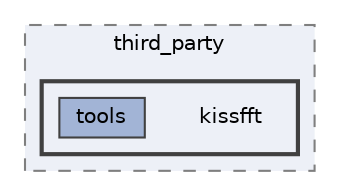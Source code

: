 digraph "Arduino/GetStartedWithMachineLearningOnArduino/tflite-micro-arduino-examples-main/src/third_party/kissfft"
{
 // LATEX_PDF_SIZE
  bgcolor="transparent";
  edge [fontname=Helvetica,fontsize=10,labelfontname=Helvetica,labelfontsize=10];
  node [fontname=Helvetica,fontsize=10,shape=box,height=0.2,width=0.4];
  compound=true
  subgraph clusterdir_132e7ec5e48d289908f71c63bf9105bc {
    graph [ bgcolor="#edf0f7", pencolor="grey50", label="third_party", fontname=Helvetica,fontsize=10 style="filled,dashed", URL="dir_132e7ec5e48d289908f71c63bf9105bc.html",tooltip=""]
  subgraph clusterdir_19889fcda70b53dda142de871a6fb7a6 {
    graph [ bgcolor="#edf0f7", pencolor="grey25", label="", fontname=Helvetica,fontsize=10 style="filled,bold", URL="dir_19889fcda70b53dda142de871a6fb7a6.html",tooltip=""]
    dir_19889fcda70b53dda142de871a6fb7a6 [shape=plaintext, label="kissfft"];
  dir_406b5a9ef15ab8ebd894eaa602c94ed0 [label="tools", fillcolor="#a2b4d6", color="grey25", style="filled", URL="dir_406b5a9ef15ab8ebd894eaa602c94ed0.html",tooltip=""];
  }
  }
}
